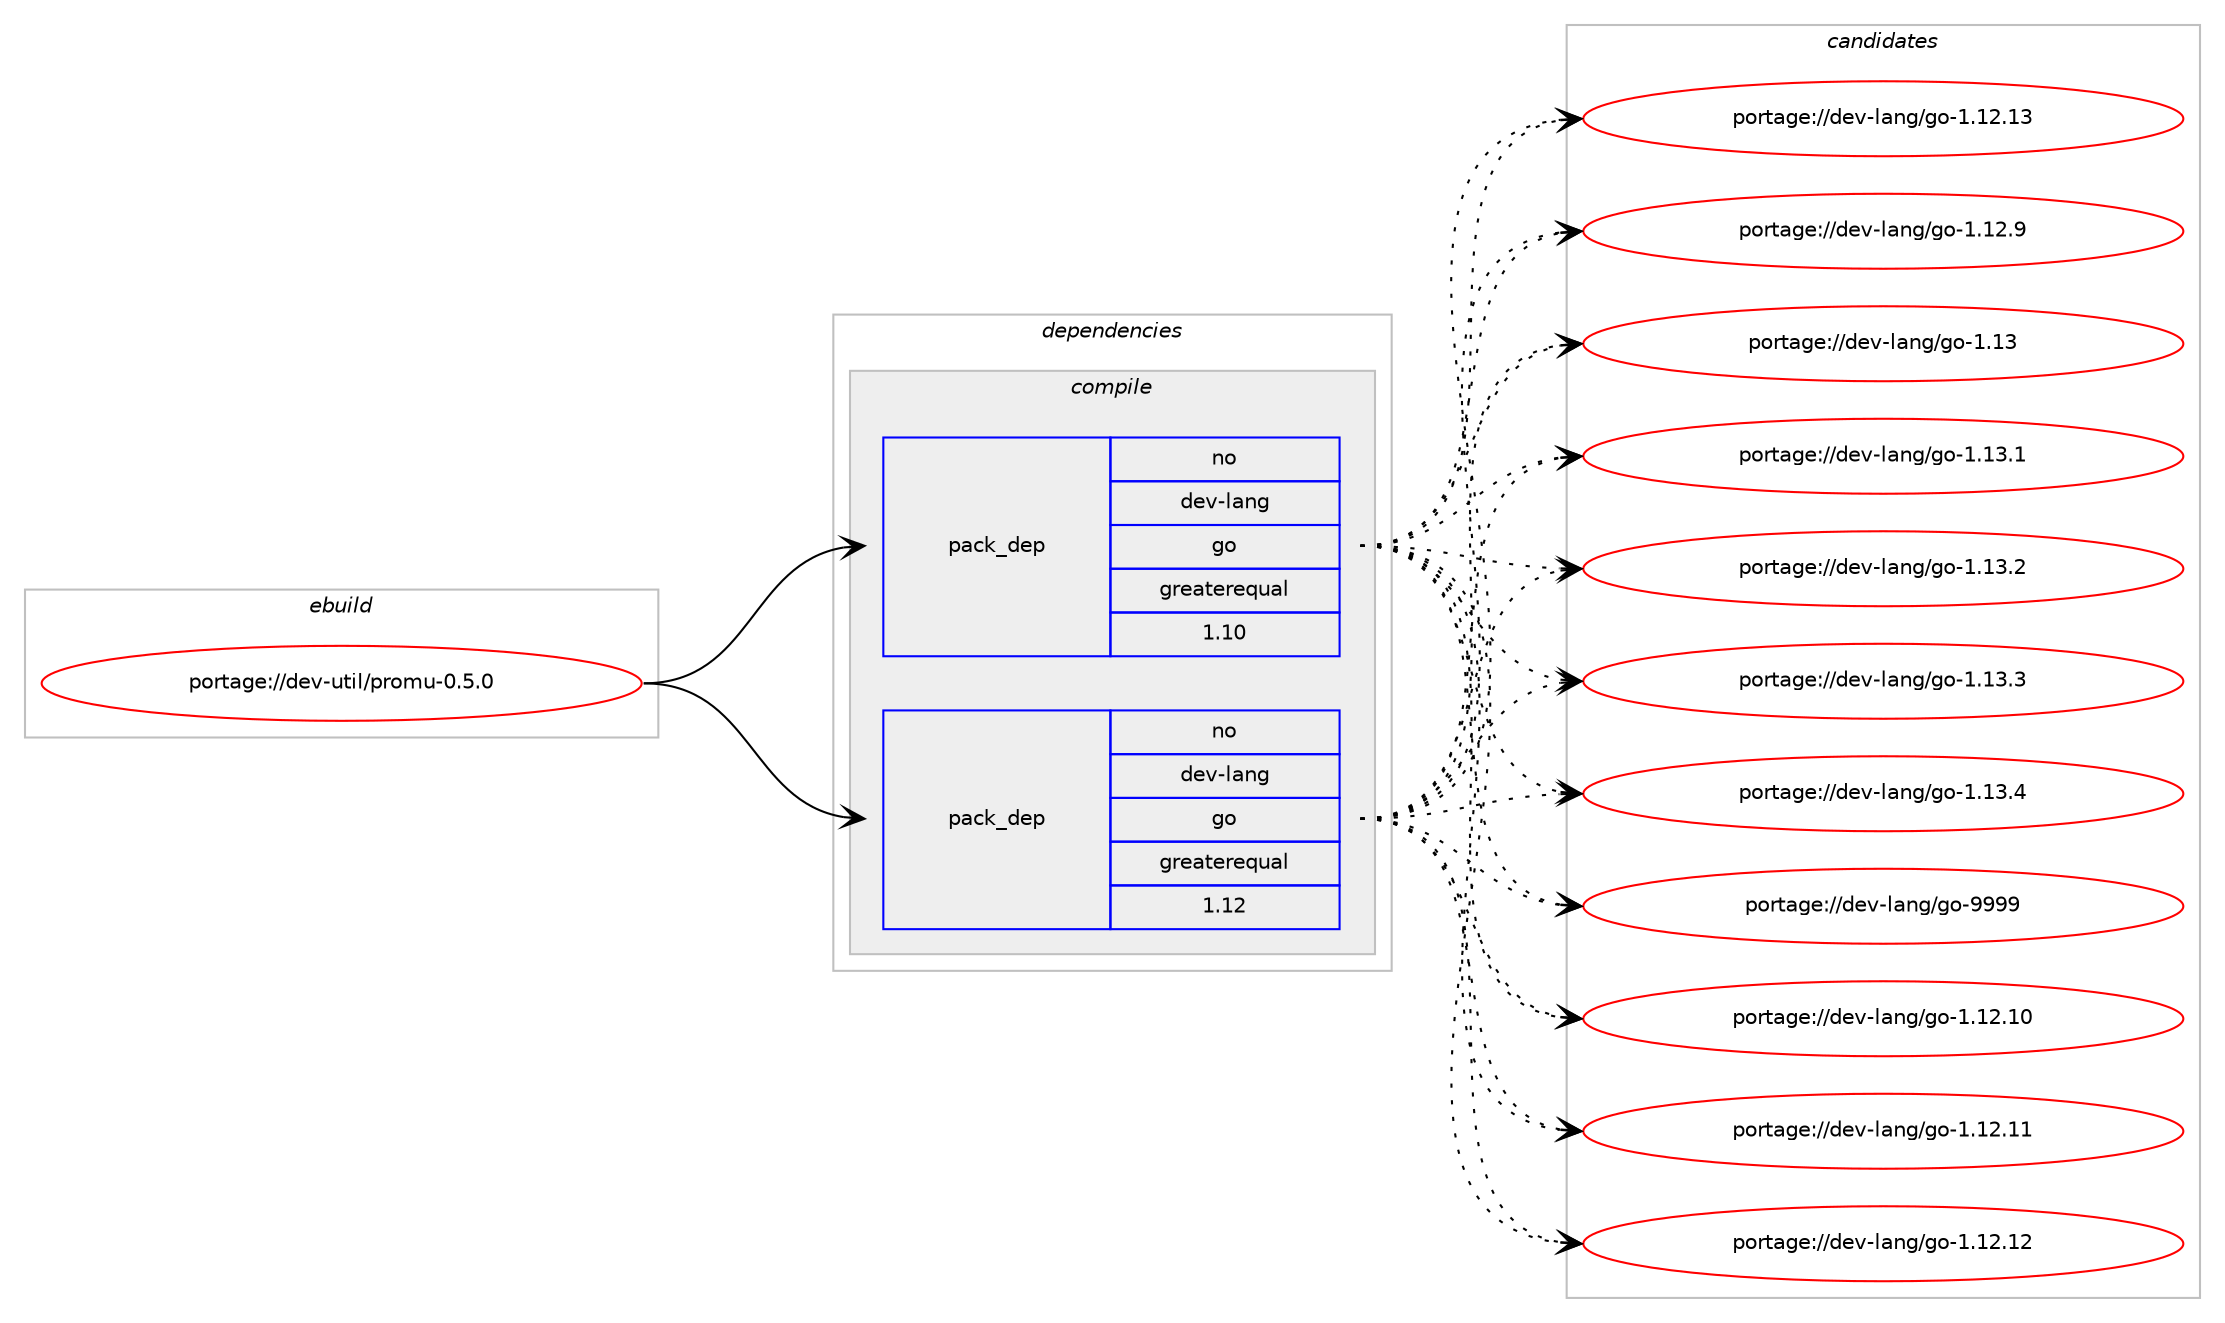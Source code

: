 digraph prolog {

# *************
# Graph options
# *************

newrank=true;
concentrate=true;
compound=true;
graph [rankdir=LR,fontname=Helvetica,fontsize=10,ranksep=1.5];#, ranksep=2.5, nodesep=0.2];
edge  [arrowhead=vee];
node  [fontname=Helvetica,fontsize=10];

# **********
# The ebuild
# **********

subgraph cluster_leftcol {
color=gray;
rank=same;
label=<<i>ebuild</i>>;
id [label="portage://dev-util/promu-0.5.0", color=red, width=4, href="../dev-util/promu-0.5.0.svg"];
}

# ****************
# The dependencies
# ****************

subgraph cluster_midcol {
color=gray;
label=<<i>dependencies</i>>;
subgraph cluster_compile {
fillcolor="#eeeeee";
style=filled;
label=<<i>compile</i>>;
subgraph pack189343 {
dependency264724 [label=<<TABLE BORDER="0" CELLBORDER="1" CELLSPACING="0" CELLPADDING="4" WIDTH="220"><TR><TD ROWSPAN="6" CELLPADDING="30">pack_dep</TD></TR><TR><TD WIDTH="110">no</TD></TR><TR><TD>dev-lang</TD></TR><TR><TD>go</TD></TR><TR><TD>greaterequal</TD></TR><TR><TD>1.10</TD></TR></TABLE>>, shape=none, color=blue];
}
id:e -> dependency264724:w [weight=20,style="solid",arrowhead="vee"];
subgraph pack189344 {
dependency264725 [label=<<TABLE BORDER="0" CELLBORDER="1" CELLSPACING="0" CELLPADDING="4" WIDTH="220"><TR><TD ROWSPAN="6" CELLPADDING="30">pack_dep</TD></TR><TR><TD WIDTH="110">no</TD></TR><TR><TD>dev-lang</TD></TR><TR><TD>go</TD></TR><TR><TD>greaterequal</TD></TR><TR><TD>1.12</TD></TR></TABLE>>, shape=none, color=blue];
}
id:e -> dependency264725:w [weight=20,style="solid",arrowhead="vee"];
}
subgraph cluster_compileandrun {
fillcolor="#eeeeee";
style=filled;
label=<<i>compile and run</i>>;
}
subgraph cluster_run {
fillcolor="#eeeeee";
style=filled;
label=<<i>run</i>>;
}
}

# **************
# The candidates
# **************

subgraph cluster_choices {
rank=same;
color=gray;
label=<<i>candidates</i>>;

subgraph choice189343 {
color=black;
nodesep=1;
choiceportage1001011184510897110103471031114549464950464948 [label="portage://dev-lang/go-1.12.10", color=red, width=4,href="../dev-lang/go-1.12.10.svg"];
choiceportage1001011184510897110103471031114549464950464949 [label="portage://dev-lang/go-1.12.11", color=red, width=4,href="../dev-lang/go-1.12.11.svg"];
choiceportage1001011184510897110103471031114549464950464950 [label="portage://dev-lang/go-1.12.12", color=red, width=4,href="../dev-lang/go-1.12.12.svg"];
choiceportage1001011184510897110103471031114549464950464951 [label="portage://dev-lang/go-1.12.13", color=red, width=4,href="../dev-lang/go-1.12.13.svg"];
choiceportage10010111845108971101034710311145494649504657 [label="portage://dev-lang/go-1.12.9", color=red, width=4,href="../dev-lang/go-1.12.9.svg"];
choiceportage1001011184510897110103471031114549464951 [label="portage://dev-lang/go-1.13", color=red, width=4,href="../dev-lang/go-1.13.svg"];
choiceportage10010111845108971101034710311145494649514649 [label="portage://dev-lang/go-1.13.1", color=red, width=4,href="../dev-lang/go-1.13.1.svg"];
choiceportage10010111845108971101034710311145494649514650 [label="portage://dev-lang/go-1.13.2", color=red, width=4,href="../dev-lang/go-1.13.2.svg"];
choiceportage10010111845108971101034710311145494649514651 [label="portage://dev-lang/go-1.13.3", color=red, width=4,href="../dev-lang/go-1.13.3.svg"];
choiceportage10010111845108971101034710311145494649514652 [label="portage://dev-lang/go-1.13.4", color=red, width=4,href="../dev-lang/go-1.13.4.svg"];
choiceportage1001011184510897110103471031114557575757 [label="portage://dev-lang/go-9999", color=red, width=4,href="../dev-lang/go-9999.svg"];
dependency264724:e -> choiceportage1001011184510897110103471031114549464950464948:w [style=dotted,weight="100"];
dependency264724:e -> choiceportage1001011184510897110103471031114549464950464949:w [style=dotted,weight="100"];
dependency264724:e -> choiceportage1001011184510897110103471031114549464950464950:w [style=dotted,weight="100"];
dependency264724:e -> choiceportage1001011184510897110103471031114549464950464951:w [style=dotted,weight="100"];
dependency264724:e -> choiceportage10010111845108971101034710311145494649504657:w [style=dotted,weight="100"];
dependency264724:e -> choiceportage1001011184510897110103471031114549464951:w [style=dotted,weight="100"];
dependency264724:e -> choiceportage10010111845108971101034710311145494649514649:w [style=dotted,weight="100"];
dependency264724:e -> choiceportage10010111845108971101034710311145494649514650:w [style=dotted,weight="100"];
dependency264724:e -> choiceportage10010111845108971101034710311145494649514651:w [style=dotted,weight="100"];
dependency264724:e -> choiceportage10010111845108971101034710311145494649514652:w [style=dotted,weight="100"];
dependency264724:e -> choiceportage1001011184510897110103471031114557575757:w [style=dotted,weight="100"];
}
subgraph choice189344 {
color=black;
nodesep=1;
choiceportage1001011184510897110103471031114549464950464948 [label="portage://dev-lang/go-1.12.10", color=red, width=4,href="../dev-lang/go-1.12.10.svg"];
choiceportage1001011184510897110103471031114549464950464949 [label="portage://dev-lang/go-1.12.11", color=red, width=4,href="../dev-lang/go-1.12.11.svg"];
choiceportage1001011184510897110103471031114549464950464950 [label="portage://dev-lang/go-1.12.12", color=red, width=4,href="../dev-lang/go-1.12.12.svg"];
choiceportage1001011184510897110103471031114549464950464951 [label="portage://dev-lang/go-1.12.13", color=red, width=4,href="../dev-lang/go-1.12.13.svg"];
choiceportage10010111845108971101034710311145494649504657 [label="portage://dev-lang/go-1.12.9", color=red, width=4,href="../dev-lang/go-1.12.9.svg"];
choiceportage1001011184510897110103471031114549464951 [label="portage://dev-lang/go-1.13", color=red, width=4,href="../dev-lang/go-1.13.svg"];
choiceportage10010111845108971101034710311145494649514649 [label="portage://dev-lang/go-1.13.1", color=red, width=4,href="../dev-lang/go-1.13.1.svg"];
choiceportage10010111845108971101034710311145494649514650 [label="portage://dev-lang/go-1.13.2", color=red, width=4,href="../dev-lang/go-1.13.2.svg"];
choiceportage10010111845108971101034710311145494649514651 [label="portage://dev-lang/go-1.13.3", color=red, width=4,href="../dev-lang/go-1.13.3.svg"];
choiceportage10010111845108971101034710311145494649514652 [label="portage://dev-lang/go-1.13.4", color=red, width=4,href="../dev-lang/go-1.13.4.svg"];
choiceportage1001011184510897110103471031114557575757 [label="portage://dev-lang/go-9999", color=red, width=4,href="../dev-lang/go-9999.svg"];
dependency264725:e -> choiceportage1001011184510897110103471031114549464950464948:w [style=dotted,weight="100"];
dependency264725:e -> choiceportage1001011184510897110103471031114549464950464949:w [style=dotted,weight="100"];
dependency264725:e -> choiceportage1001011184510897110103471031114549464950464950:w [style=dotted,weight="100"];
dependency264725:e -> choiceportage1001011184510897110103471031114549464950464951:w [style=dotted,weight="100"];
dependency264725:e -> choiceportage10010111845108971101034710311145494649504657:w [style=dotted,weight="100"];
dependency264725:e -> choiceportage1001011184510897110103471031114549464951:w [style=dotted,weight="100"];
dependency264725:e -> choiceportage10010111845108971101034710311145494649514649:w [style=dotted,weight="100"];
dependency264725:e -> choiceportage10010111845108971101034710311145494649514650:w [style=dotted,weight="100"];
dependency264725:e -> choiceportage10010111845108971101034710311145494649514651:w [style=dotted,weight="100"];
dependency264725:e -> choiceportage10010111845108971101034710311145494649514652:w [style=dotted,weight="100"];
dependency264725:e -> choiceportage1001011184510897110103471031114557575757:w [style=dotted,weight="100"];
}
}

}
